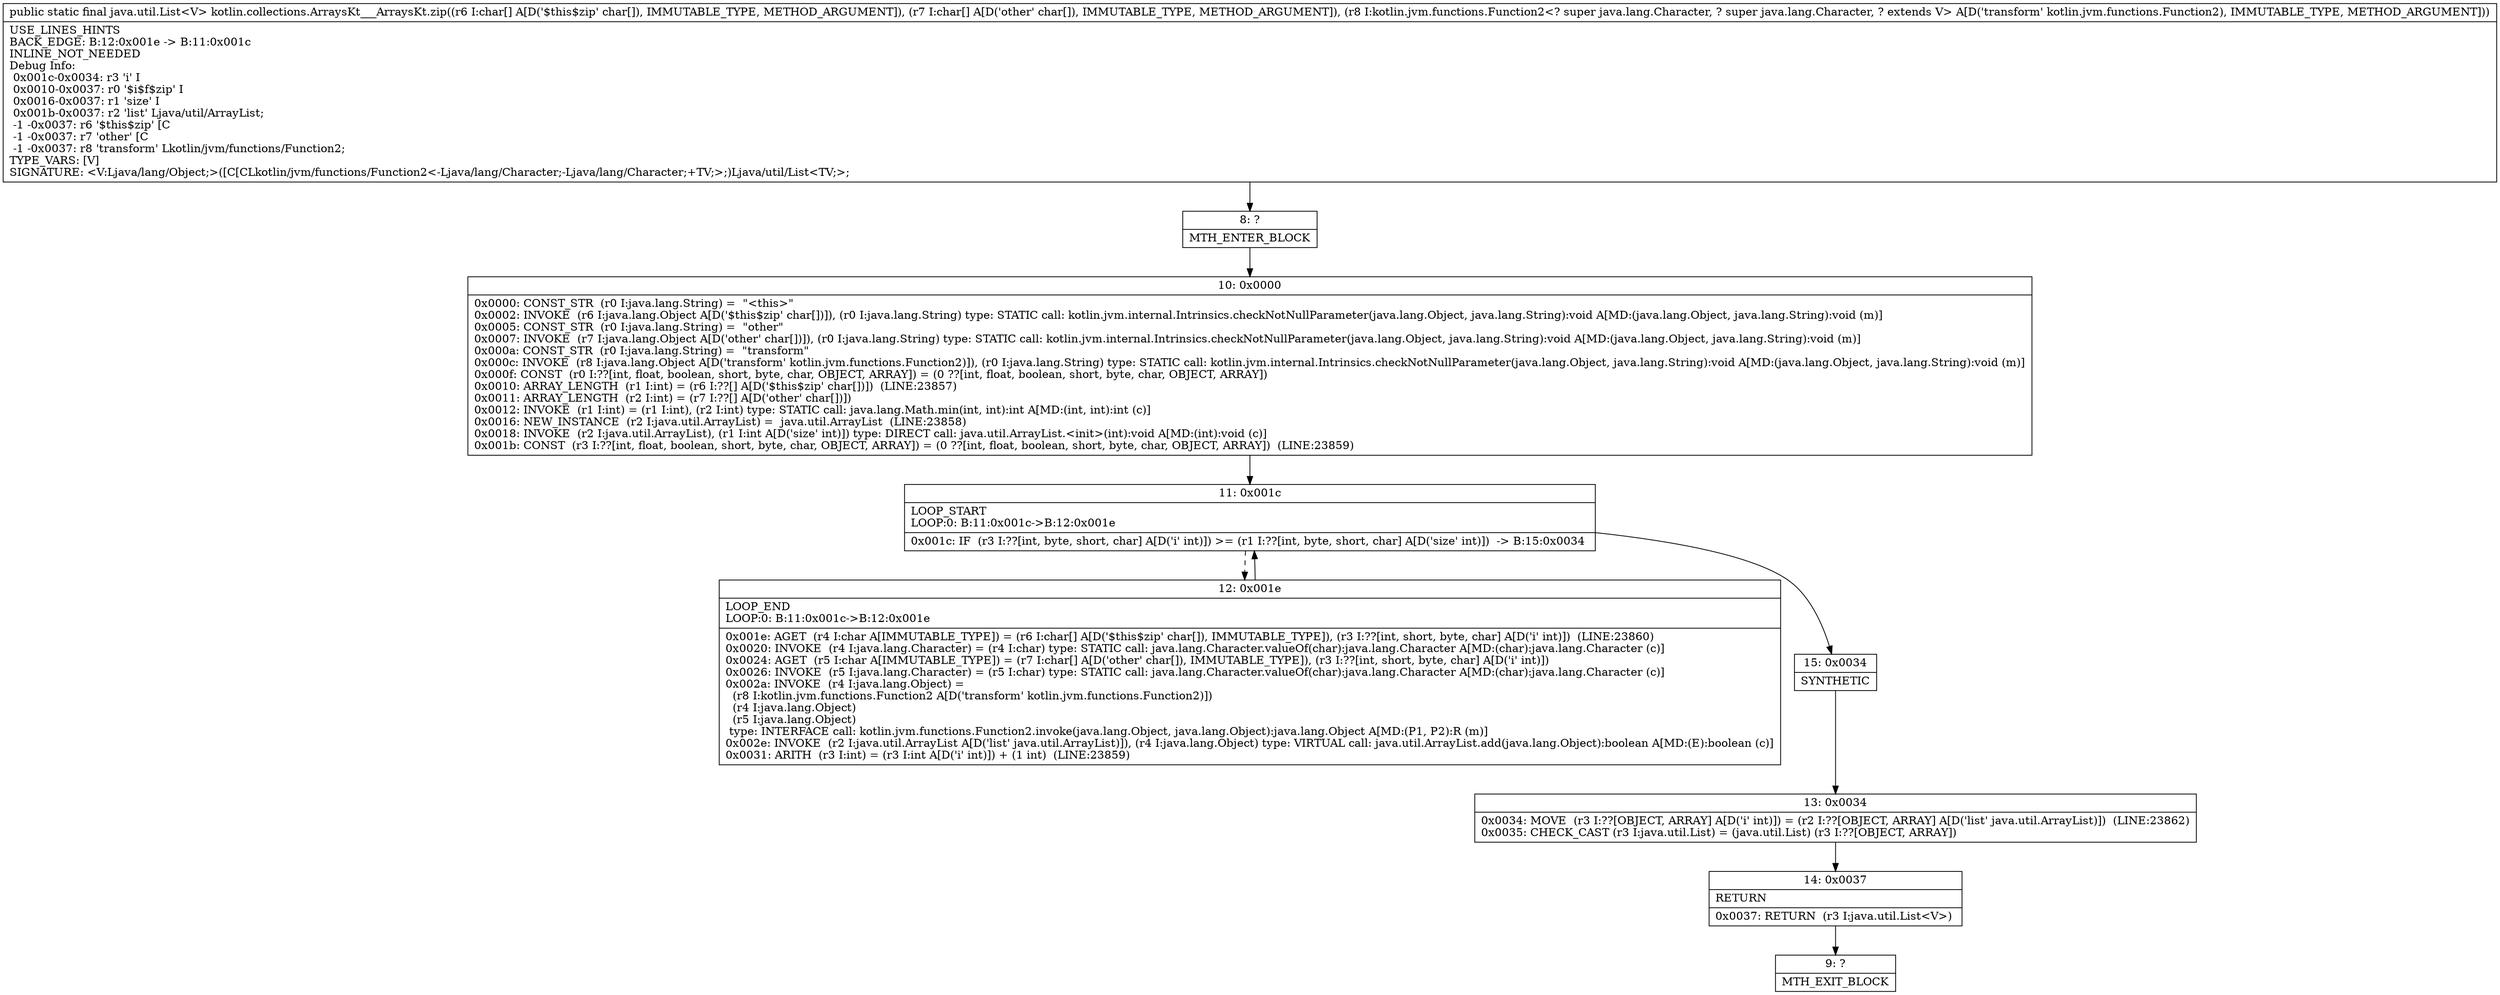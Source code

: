 digraph "CFG forkotlin.collections.ArraysKt___ArraysKt.zip([C[CLkotlin\/jvm\/functions\/Function2;)Ljava\/util\/List;" {
Node_8 [shape=record,label="{8\:\ ?|MTH_ENTER_BLOCK\l}"];
Node_10 [shape=record,label="{10\:\ 0x0000|0x0000: CONST_STR  (r0 I:java.lang.String) =  \"\<this\>\" \l0x0002: INVOKE  (r6 I:java.lang.Object A[D('$this$zip' char[])]), (r0 I:java.lang.String) type: STATIC call: kotlin.jvm.internal.Intrinsics.checkNotNullParameter(java.lang.Object, java.lang.String):void A[MD:(java.lang.Object, java.lang.String):void (m)]\l0x0005: CONST_STR  (r0 I:java.lang.String) =  \"other\" \l0x0007: INVOKE  (r7 I:java.lang.Object A[D('other' char[])]), (r0 I:java.lang.String) type: STATIC call: kotlin.jvm.internal.Intrinsics.checkNotNullParameter(java.lang.Object, java.lang.String):void A[MD:(java.lang.Object, java.lang.String):void (m)]\l0x000a: CONST_STR  (r0 I:java.lang.String) =  \"transform\" \l0x000c: INVOKE  (r8 I:java.lang.Object A[D('transform' kotlin.jvm.functions.Function2)]), (r0 I:java.lang.String) type: STATIC call: kotlin.jvm.internal.Intrinsics.checkNotNullParameter(java.lang.Object, java.lang.String):void A[MD:(java.lang.Object, java.lang.String):void (m)]\l0x000f: CONST  (r0 I:??[int, float, boolean, short, byte, char, OBJECT, ARRAY]) = (0 ??[int, float, boolean, short, byte, char, OBJECT, ARRAY]) \l0x0010: ARRAY_LENGTH  (r1 I:int) = (r6 I:??[] A[D('$this$zip' char[])])  (LINE:23857)\l0x0011: ARRAY_LENGTH  (r2 I:int) = (r7 I:??[] A[D('other' char[])]) \l0x0012: INVOKE  (r1 I:int) = (r1 I:int), (r2 I:int) type: STATIC call: java.lang.Math.min(int, int):int A[MD:(int, int):int (c)]\l0x0016: NEW_INSTANCE  (r2 I:java.util.ArrayList) =  java.util.ArrayList  (LINE:23858)\l0x0018: INVOKE  (r2 I:java.util.ArrayList), (r1 I:int A[D('size' int)]) type: DIRECT call: java.util.ArrayList.\<init\>(int):void A[MD:(int):void (c)]\l0x001b: CONST  (r3 I:??[int, float, boolean, short, byte, char, OBJECT, ARRAY]) = (0 ??[int, float, boolean, short, byte, char, OBJECT, ARRAY])  (LINE:23859)\l}"];
Node_11 [shape=record,label="{11\:\ 0x001c|LOOP_START\lLOOP:0: B:11:0x001c\-\>B:12:0x001e\l|0x001c: IF  (r3 I:??[int, byte, short, char] A[D('i' int)]) \>= (r1 I:??[int, byte, short, char] A[D('size' int)])  \-\> B:15:0x0034 \l}"];
Node_12 [shape=record,label="{12\:\ 0x001e|LOOP_END\lLOOP:0: B:11:0x001c\-\>B:12:0x001e\l|0x001e: AGET  (r4 I:char A[IMMUTABLE_TYPE]) = (r6 I:char[] A[D('$this$zip' char[]), IMMUTABLE_TYPE]), (r3 I:??[int, short, byte, char] A[D('i' int)])  (LINE:23860)\l0x0020: INVOKE  (r4 I:java.lang.Character) = (r4 I:char) type: STATIC call: java.lang.Character.valueOf(char):java.lang.Character A[MD:(char):java.lang.Character (c)]\l0x0024: AGET  (r5 I:char A[IMMUTABLE_TYPE]) = (r7 I:char[] A[D('other' char[]), IMMUTABLE_TYPE]), (r3 I:??[int, short, byte, char] A[D('i' int)]) \l0x0026: INVOKE  (r5 I:java.lang.Character) = (r5 I:char) type: STATIC call: java.lang.Character.valueOf(char):java.lang.Character A[MD:(char):java.lang.Character (c)]\l0x002a: INVOKE  (r4 I:java.lang.Object) = \l  (r8 I:kotlin.jvm.functions.Function2 A[D('transform' kotlin.jvm.functions.Function2)])\l  (r4 I:java.lang.Object)\l  (r5 I:java.lang.Object)\l type: INTERFACE call: kotlin.jvm.functions.Function2.invoke(java.lang.Object, java.lang.Object):java.lang.Object A[MD:(P1, P2):R (m)]\l0x002e: INVOKE  (r2 I:java.util.ArrayList A[D('list' java.util.ArrayList)]), (r4 I:java.lang.Object) type: VIRTUAL call: java.util.ArrayList.add(java.lang.Object):boolean A[MD:(E):boolean (c)]\l0x0031: ARITH  (r3 I:int) = (r3 I:int A[D('i' int)]) + (1 int)  (LINE:23859)\l}"];
Node_15 [shape=record,label="{15\:\ 0x0034|SYNTHETIC\l}"];
Node_13 [shape=record,label="{13\:\ 0x0034|0x0034: MOVE  (r3 I:??[OBJECT, ARRAY] A[D('i' int)]) = (r2 I:??[OBJECT, ARRAY] A[D('list' java.util.ArrayList)])  (LINE:23862)\l0x0035: CHECK_CAST (r3 I:java.util.List) = (java.util.List) (r3 I:??[OBJECT, ARRAY]) \l}"];
Node_14 [shape=record,label="{14\:\ 0x0037|RETURN\l|0x0037: RETURN  (r3 I:java.util.List\<V\>) \l}"];
Node_9 [shape=record,label="{9\:\ ?|MTH_EXIT_BLOCK\l}"];
MethodNode[shape=record,label="{public static final java.util.List\<V\> kotlin.collections.ArraysKt___ArraysKt.zip((r6 I:char[] A[D('$this$zip' char[]), IMMUTABLE_TYPE, METHOD_ARGUMENT]), (r7 I:char[] A[D('other' char[]), IMMUTABLE_TYPE, METHOD_ARGUMENT]), (r8 I:kotlin.jvm.functions.Function2\<? super java.lang.Character, ? super java.lang.Character, ? extends V\> A[D('transform' kotlin.jvm.functions.Function2), IMMUTABLE_TYPE, METHOD_ARGUMENT]))  | USE_LINES_HINTS\lBACK_EDGE: B:12:0x001e \-\> B:11:0x001c\lINLINE_NOT_NEEDED\lDebug Info:\l  0x001c\-0x0034: r3 'i' I\l  0x0010\-0x0037: r0 '$i$f$zip' I\l  0x0016\-0x0037: r1 'size' I\l  0x001b\-0x0037: r2 'list' Ljava\/util\/ArrayList;\l  \-1 \-0x0037: r6 '$this$zip' [C\l  \-1 \-0x0037: r7 'other' [C\l  \-1 \-0x0037: r8 'transform' Lkotlin\/jvm\/functions\/Function2;\lTYPE_VARS: [V]\lSIGNATURE: \<V:Ljava\/lang\/Object;\>([C[CLkotlin\/jvm\/functions\/Function2\<\-Ljava\/lang\/Character;\-Ljava\/lang\/Character;+TV;\>;)Ljava\/util\/List\<TV;\>;\l}"];
MethodNode -> Node_8;Node_8 -> Node_10;
Node_10 -> Node_11;
Node_11 -> Node_12[style=dashed];
Node_11 -> Node_15;
Node_12 -> Node_11;
Node_15 -> Node_13;
Node_13 -> Node_14;
Node_14 -> Node_9;
}

